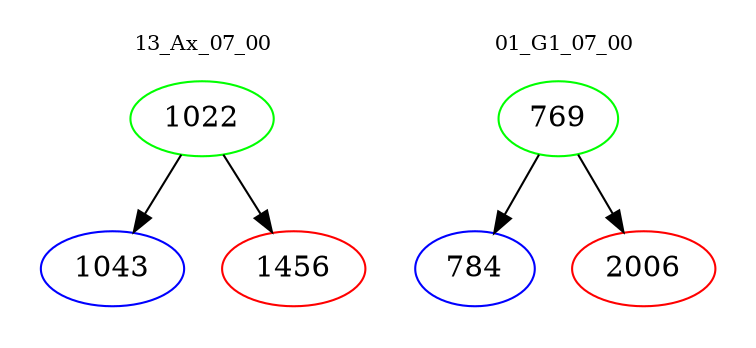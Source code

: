 digraph{
subgraph cluster_0 {
color = white
label = "13_Ax_07_00";
fontsize=10;
T0_1022 [label="1022", color="green"]
T0_1022 -> T0_1043 [color="black"]
T0_1043 [label="1043", color="blue"]
T0_1022 -> T0_1456 [color="black"]
T0_1456 [label="1456", color="red"]
}
subgraph cluster_1 {
color = white
label = "01_G1_07_00";
fontsize=10;
T1_769 [label="769", color="green"]
T1_769 -> T1_784 [color="black"]
T1_784 [label="784", color="blue"]
T1_769 -> T1_2006 [color="black"]
T1_2006 [label="2006", color="red"]
}
}
